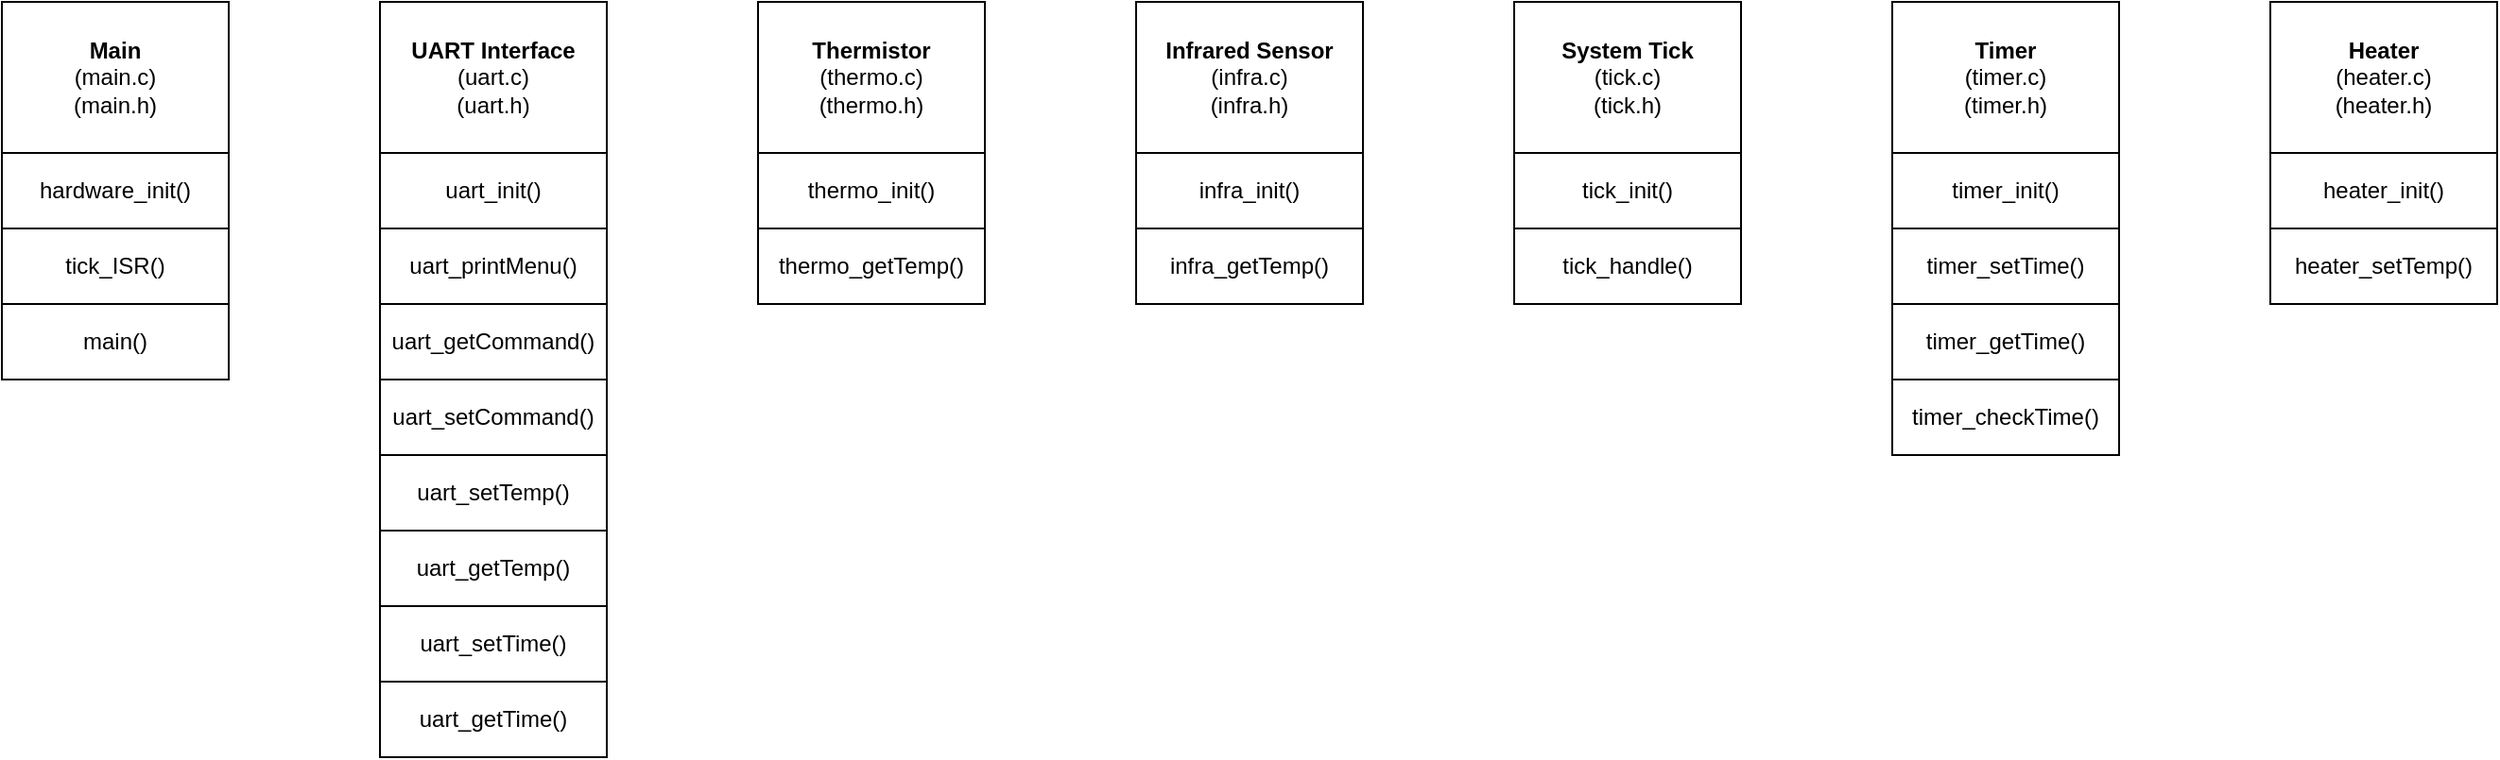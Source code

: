 <mxfile version="24.7.8">
  <diagram name="Page-1" id="LPT-VXJMkO-i87ZpgcVu">
    <mxGraphModel dx="875" dy="518" grid="1" gridSize="10" guides="1" tooltips="1" connect="1" arrows="1" fold="1" page="1" pageScale="1" pageWidth="850" pageHeight="1100" math="0" shadow="0">
      <root>
        <mxCell id="0" />
        <mxCell id="1" parent="0" />
        <mxCell id="wpgfziIOmSFsvqhEl-EZ-4" value="&lt;div&gt;&lt;b&gt;Thermistor&lt;/b&gt;&lt;/div&gt;(thermo.c)&lt;br&gt;(thermo.h)" style="rounded=0;whiteSpace=wrap;html=1;" vertex="1" parent="1">
          <mxGeometry x="480" y="160" width="120" height="80" as="geometry" />
        </mxCell>
        <mxCell id="wpgfziIOmSFsvqhEl-EZ-5" value="thermo_init()" style="rounded=0;whiteSpace=wrap;html=1;" vertex="1" parent="1">
          <mxGeometry x="480" y="240" width="120" height="40" as="geometry" />
        </mxCell>
        <mxCell id="wpgfziIOmSFsvqhEl-EZ-6" value="thermo_getTemp()" style="rounded=0;whiteSpace=wrap;html=1;" vertex="1" parent="1">
          <mxGeometry x="480" y="280" width="120" height="40" as="geometry" />
        </mxCell>
        <mxCell id="wpgfziIOmSFsvqhEl-EZ-7" value="&lt;div&gt;&lt;b&gt;Infrared Sensor&lt;/b&gt;&lt;/div&gt;(infra.c)&lt;br&gt;(infra.h)" style="rounded=0;whiteSpace=wrap;html=1;" vertex="1" parent="1">
          <mxGeometry x="680" y="160" width="120" height="80" as="geometry" />
        </mxCell>
        <mxCell id="wpgfziIOmSFsvqhEl-EZ-8" value="infra_init()" style="rounded=0;whiteSpace=wrap;html=1;" vertex="1" parent="1">
          <mxGeometry x="680" y="240" width="120" height="40" as="geometry" />
        </mxCell>
        <mxCell id="wpgfziIOmSFsvqhEl-EZ-9" value="infra_getTemp()" style="rounded=0;whiteSpace=wrap;html=1;" vertex="1" parent="1">
          <mxGeometry x="680" y="280" width="120" height="40" as="geometry" />
        </mxCell>
        <mxCell id="wpgfziIOmSFsvqhEl-EZ-13" value="&lt;div&gt;&lt;b&gt;UART Interface&lt;/b&gt;&lt;/div&gt;(uart.c)&lt;br&gt;(uart.h)" style="rounded=0;whiteSpace=wrap;html=1;" vertex="1" parent="1">
          <mxGeometry x="280" y="160" width="120" height="80" as="geometry" />
        </mxCell>
        <mxCell id="wpgfziIOmSFsvqhEl-EZ-14" value="uart_init()" style="rounded=0;whiteSpace=wrap;html=1;" vertex="1" parent="1">
          <mxGeometry x="280" y="240" width="120" height="40" as="geometry" />
        </mxCell>
        <mxCell id="wpgfziIOmSFsvqhEl-EZ-15" value="uart_setTemp()" style="rounded=0;whiteSpace=wrap;html=1;" vertex="1" parent="1">
          <mxGeometry x="280" y="400" width="120" height="40" as="geometry" />
        </mxCell>
        <mxCell id="wpgfziIOmSFsvqhEl-EZ-16" value="uart_getTemp()" style="rounded=0;whiteSpace=wrap;html=1;" vertex="1" parent="1">
          <mxGeometry x="280" y="440" width="120" height="40" as="geometry" />
        </mxCell>
        <mxCell id="wpgfziIOmSFsvqhEl-EZ-17" value="uart_setTime()" style="rounded=0;whiteSpace=wrap;html=1;" vertex="1" parent="1">
          <mxGeometry x="280" y="480" width="120" height="40" as="geometry" />
        </mxCell>
        <mxCell id="wpgfziIOmSFsvqhEl-EZ-18" value="uart_getTime()" style="rounded=0;whiteSpace=wrap;html=1;" vertex="1" parent="1">
          <mxGeometry x="280" y="520" width="120" height="40" as="geometry" />
        </mxCell>
        <mxCell id="wpgfziIOmSFsvqhEl-EZ-19" value="uart_getCommand()" style="rounded=0;whiteSpace=wrap;html=1;" vertex="1" parent="1">
          <mxGeometry x="280" y="320" width="120" height="40" as="geometry" />
        </mxCell>
        <mxCell id="wpgfziIOmSFsvqhEl-EZ-20" value="uart_setCommand()" style="rounded=0;whiteSpace=wrap;html=1;" vertex="1" parent="1">
          <mxGeometry x="280" y="360" width="120" height="40" as="geometry" />
        </mxCell>
        <mxCell id="wpgfziIOmSFsvqhEl-EZ-21" value="uart_printMenu()" style="rounded=0;whiteSpace=wrap;html=1;" vertex="1" parent="1">
          <mxGeometry x="280" y="280" width="120" height="40" as="geometry" />
        </mxCell>
        <mxCell id="wpgfziIOmSFsvqhEl-EZ-22" value="&lt;div&gt;&lt;b&gt;Timer&lt;/b&gt;&lt;/div&gt;(timer.c)&lt;br&gt;(timer.h)" style="rounded=0;whiteSpace=wrap;html=1;" vertex="1" parent="1">
          <mxGeometry x="1080" y="160" width="120" height="80" as="geometry" />
        </mxCell>
        <mxCell id="wpgfziIOmSFsvqhEl-EZ-23" value="timer_init()" style="rounded=0;whiteSpace=wrap;html=1;" vertex="1" parent="1">
          <mxGeometry x="1080" y="240" width="120" height="40" as="geometry" />
        </mxCell>
        <mxCell id="wpgfziIOmSFsvqhEl-EZ-24" value="timer_setTime()" style="rounded=0;whiteSpace=wrap;html=1;" vertex="1" parent="1">
          <mxGeometry x="1080" y="280" width="120" height="40" as="geometry" />
        </mxCell>
        <mxCell id="wpgfziIOmSFsvqhEl-EZ-25" value="timer_getTime()" style="rounded=0;whiteSpace=wrap;html=1;" vertex="1" parent="1">
          <mxGeometry x="1080" y="320" width="120" height="40" as="geometry" />
        </mxCell>
        <mxCell id="wpgfziIOmSFsvqhEl-EZ-26" value="&lt;div&gt;&lt;b&gt;Heater&lt;/b&gt;&lt;/div&gt;(heater.c)&lt;br&gt;(heater.h)" style="rounded=0;whiteSpace=wrap;html=1;" vertex="1" parent="1">
          <mxGeometry x="1280" y="160" width="120" height="80" as="geometry" />
        </mxCell>
        <mxCell id="wpgfziIOmSFsvqhEl-EZ-27" value="heater_init()" style="rounded=0;whiteSpace=wrap;html=1;" vertex="1" parent="1">
          <mxGeometry x="1280" y="240" width="120" height="40" as="geometry" />
        </mxCell>
        <mxCell id="wpgfziIOmSFsvqhEl-EZ-28" value="heater_setTemp()" style="rounded=0;whiteSpace=wrap;html=1;" vertex="1" parent="1">
          <mxGeometry x="1280" y="280" width="120" height="40" as="geometry" />
        </mxCell>
        <mxCell id="wpgfziIOmSFsvqhEl-EZ-30" value="&lt;div&gt;&lt;b&gt;Main&lt;/b&gt;&lt;/div&gt;(main.c)&lt;br&gt;(main.h)" style="rounded=0;whiteSpace=wrap;html=1;" vertex="1" parent="1">
          <mxGeometry x="80" y="160" width="120" height="80" as="geometry" />
        </mxCell>
        <mxCell id="wpgfziIOmSFsvqhEl-EZ-31" value="hardware_init()" style="rounded=0;whiteSpace=wrap;html=1;" vertex="1" parent="1">
          <mxGeometry x="80" y="240" width="120" height="40" as="geometry" />
        </mxCell>
        <mxCell id="wpgfziIOmSFsvqhEl-EZ-35" value="main()" style="rounded=0;whiteSpace=wrap;html=1;" vertex="1" parent="1">
          <mxGeometry x="80" y="320" width="120" height="40" as="geometry" />
        </mxCell>
        <mxCell id="wpgfziIOmSFsvqhEl-EZ-36" value="tick_ISR()" style="rounded=0;whiteSpace=wrap;html=1;" vertex="1" parent="1">
          <mxGeometry x="80" y="280" width="120" height="40" as="geometry" />
        </mxCell>
        <mxCell id="wpgfziIOmSFsvqhEl-EZ-37" value="timer_checkTime()" style="rounded=0;whiteSpace=wrap;html=1;" vertex="1" parent="1">
          <mxGeometry x="1080" y="360" width="120" height="40" as="geometry" />
        </mxCell>
        <mxCell id="wpgfziIOmSFsvqhEl-EZ-38" value="&lt;div&gt;&lt;b&gt;System Tick&lt;/b&gt;&lt;/div&gt;(tick.c)&lt;br&gt;(tick.h)" style="rounded=0;whiteSpace=wrap;html=1;" vertex="1" parent="1">
          <mxGeometry x="880" y="160" width="120" height="80" as="geometry" />
        </mxCell>
        <mxCell id="wpgfziIOmSFsvqhEl-EZ-39" value="tick_init()" style="rounded=0;whiteSpace=wrap;html=1;" vertex="1" parent="1">
          <mxGeometry x="880" y="240" width="120" height="40" as="geometry" />
        </mxCell>
        <mxCell id="wpgfziIOmSFsvqhEl-EZ-43" value="tick_handle()" style="rounded=0;whiteSpace=wrap;html=1;" vertex="1" parent="1">
          <mxGeometry x="880" y="280" width="120" height="40" as="geometry" />
        </mxCell>
      </root>
    </mxGraphModel>
  </diagram>
</mxfile>
